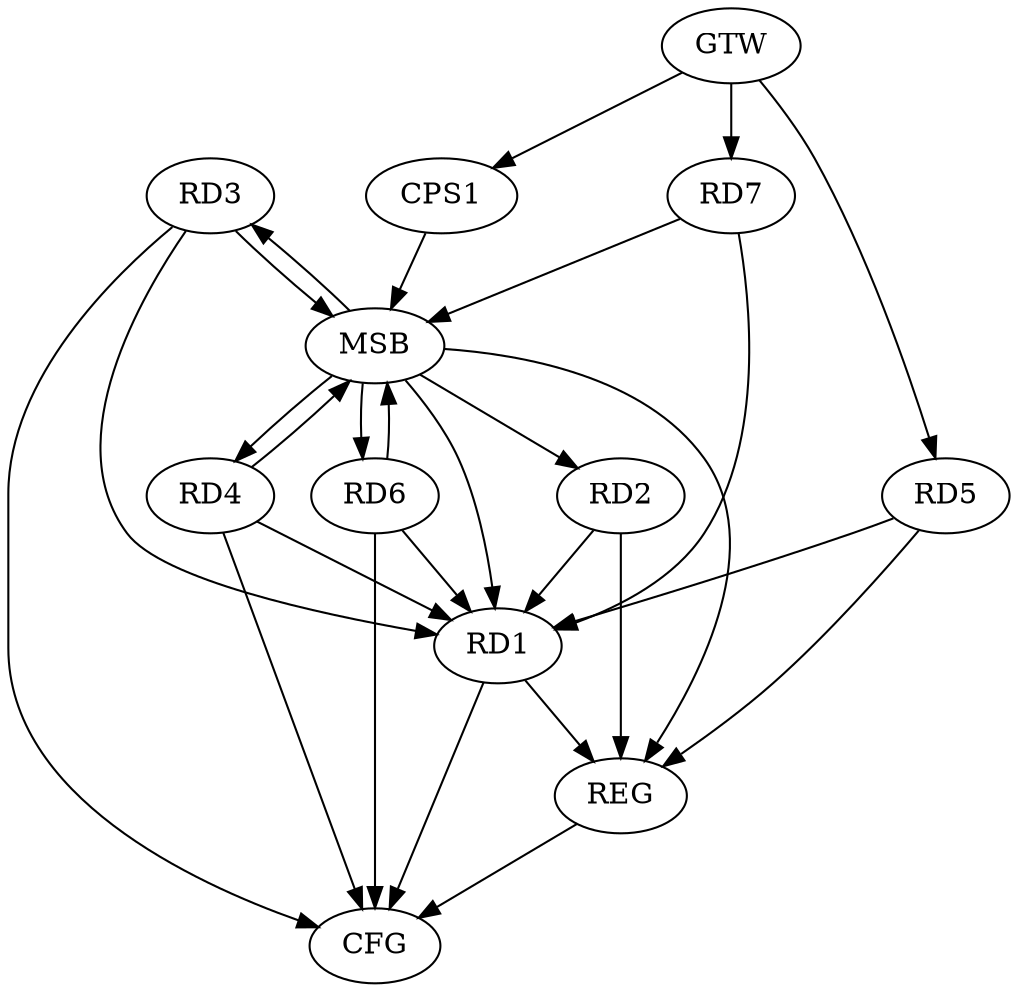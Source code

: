 strict digraph G {
  RD1 [ label="RD1" ];
  RD2 [ label="RD2" ];
  RD3 [ label="RD3" ];
  RD4 [ label="RD4" ];
  RD5 [ label="RD5" ];
  RD6 [ label="RD6" ];
  RD7 [ label="RD7" ];
  CPS1 [ label="CPS1" ];
  GTW [ label="GTW" ];
  REG [ label="REG" ];
  MSB [ label="MSB" ];
  CFG [ label="CFG" ];
  RD5 -> RD1;
  GTW -> RD5;
  GTW -> RD7;
  GTW -> CPS1;
  RD1 -> REG;
  RD2 -> REG;
  RD5 -> REG;
  RD3 -> MSB;
  MSB -> REG;
  RD4 -> MSB;
  RD6 -> MSB;
  RD7 -> MSB;
  MSB -> RD4;
  CPS1 -> MSB;
  MSB -> RD1;
  MSB -> RD2;
  MSB -> RD3;
  MSB -> RD6;
  RD4 -> CFG;
  RD6 -> CFG;
  RD3 -> CFG;
  RD1 -> CFG;
  REG -> CFG;
  RD7 -> RD1;
  RD6 -> RD1;
  RD2 -> RD1;
  RD4 -> RD1;
  RD3 -> RD1;
}
